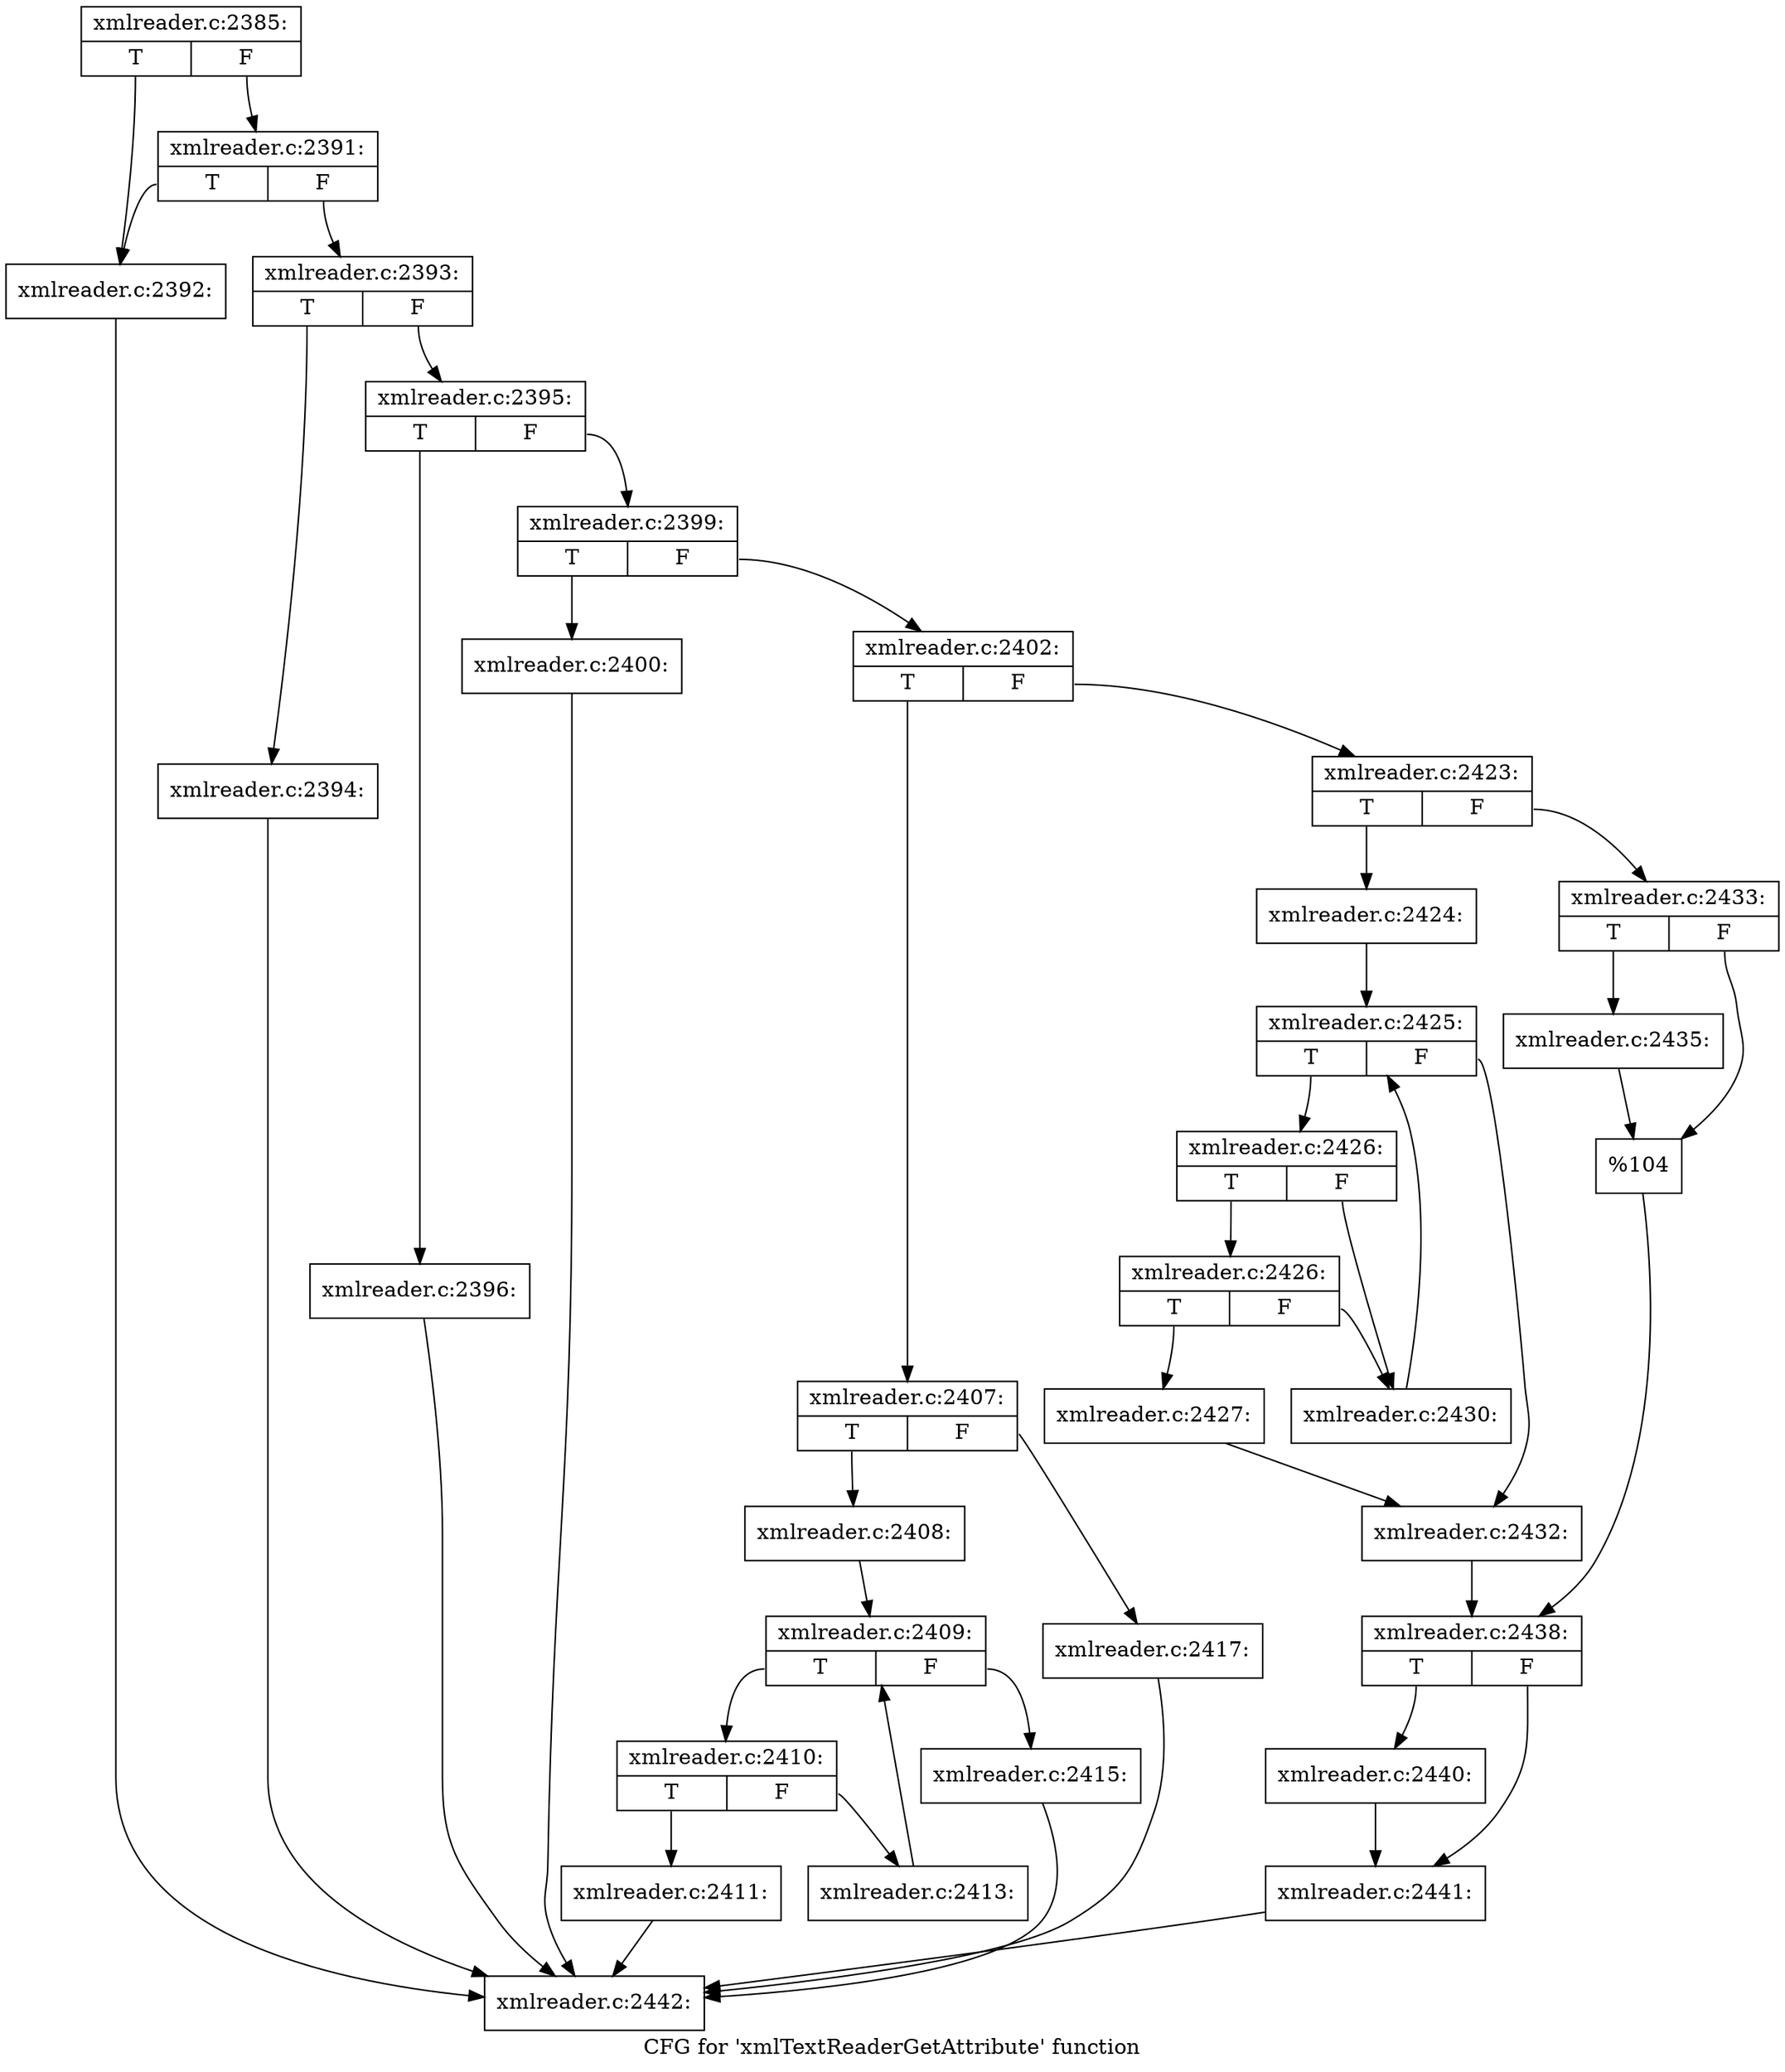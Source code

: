 digraph "CFG for 'xmlTextReaderGetAttribute' function" {
	label="CFG for 'xmlTextReaderGetAttribute' function";

	Node0x4737070 [shape=record,label="{xmlreader.c:2385:|{<s0>T|<s1>F}}"];
	Node0x4737070:s0 -> Node0x46e5ff0;
	Node0x4737070:s1 -> Node0x46e6090;
	Node0x46e6090 [shape=record,label="{xmlreader.c:2391:|{<s0>T|<s1>F}}"];
	Node0x46e6090:s0 -> Node0x46e5ff0;
	Node0x46e6090:s1 -> Node0x46e6040;
	Node0x46e5ff0 [shape=record,label="{xmlreader.c:2392:}"];
	Node0x46e5ff0 -> Node0x4741d60;
	Node0x46e6040 [shape=record,label="{xmlreader.c:2393:|{<s0>T|<s1>F}}"];
	Node0x46e6040:s0 -> Node0x4744610;
	Node0x46e6040:s1 -> Node0x4744660;
	Node0x4744610 [shape=record,label="{xmlreader.c:2394:}"];
	Node0x4744610 -> Node0x4741d60;
	Node0x4744660 [shape=record,label="{xmlreader.c:2395:|{<s0>T|<s1>F}}"];
	Node0x4744660:s0 -> Node0x4744bf0;
	Node0x4744660:s1 -> Node0x4744c40;
	Node0x4744bf0 [shape=record,label="{xmlreader.c:2396:}"];
	Node0x4744bf0 -> Node0x4741d60;
	Node0x4744c40 [shape=record,label="{xmlreader.c:2399:|{<s0>T|<s1>F}}"];
	Node0x4744c40:s0 -> Node0x47451d0;
	Node0x4744c40:s1 -> Node0x4745220;
	Node0x47451d0 [shape=record,label="{xmlreader.c:2400:}"];
	Node0x47451d0 -> Node0x4741d60;
	Node0x4745220 [shape=record,label="{xmlreader.c:2402:|{<s0>T|<s1>F}}"];
	Node0x4745220:s0 -> Node0x4746170;
	Node0x4745220:s1 -> Node0x4746510;
	Node0x4746170 [shape=record,label="{xmlreader.c:2407:|{<s0>T|<s1>F}}"];
	Node0x4746170:s0 -> Node0x4745a50;
	Node0x4746170:s1 -> Node0x4745aa0;
	Node0x4745a50 [shape=record,label="{xmlreader.c:2408:}"];
	Node0x4745a50 -> Node0x46d4b50;
	Node0x46d4b50 [shape=record,label="{xmlreader.c:2409:|{<s0>T|<s1>F}}"];
	Node0x46d4b50:s0 -> Node0x46d4f40;
	Node0x46d4b50:s1 -> Node0x46d4d70;
	Node0x46d4f40 [shape=record,label="{xmlreader.c:2410:|{<s0>T|<s1>F}}"];
	Node0x46d4f40:s0 -> Node0x47477e0;
	Node0x46d4f40:s1 -> Node0x4747830;
	Node0x47477e0 [shape=record,label="{xmlreader.c:2411:}"];
	Node0x47477e0 -> Node0x4741d60;
	Node0x4747830 [shape=record,label="{xmlreader.c:2413:}"];
	Node0x4747830 -> Node0x46d4b50;
	Node0x46d4d70 [shape=record,label="{xmlreader.c:2415:}"];
	Node0x46d4d70 -> Node0x4741d60;
	Node0x4745aa0 [shape=record,label="{xmlreader.c:2417:}"];
	Node0x4745aa0 -> Node0x4741d60;
	Node0x4746510 [shape=record,label="{xmlreader.c:2423:|{<s0>T|<s1>F}}"];
	Node0x4746510:s0 -> Node0x4748df0;
	Node0x4746510:s1 -> Node0x47493a0;
	Node0x4748df0 [shape=record,label="{xmlreader.c:2424:}"];
	Node0x4748df0 -> Node0x47498e0;
	Node0x47498e0 [shape=record,label="{xmlreader.c:2425:|{<s0>T|<s1>F}}"];
	Node0x47498e0:s0 -> Node0x47486d0;
	Node0x47498e0:s1 -> Node0x4749ac0;
	Node0x47486d0 [shape=record,label="{xmlreader.c:2426:|{<s0>T|<s1>F}}"];
	Node0x47486d0:s0 -> Node0x4748d60;
	Node0x47486d0:s1 -> Node0x4748d10;
	Node0x4748d60 [shape=record,label="{xmlreader.c:2426:|{<s0>T|<s1>F}}"];
	Node0x4748d60:s0 -> Node0x4748cc0;
	Node0x4748d60:s1 -> Node0x4748d10;
	Node0x4748cc0 [shape=record,label="{xmlreader.c:2427:}"];
	Node0x4748cc0 -> Node0x4749ac0;
	Node0x4748d10 [shape=record,label="{xmlreader.c:2430:}"];
	Node0x4748d10 -> Node0x47498e0;
	Node0x4749ac0 [shape=record,label="{xmlreader.c:2432:}"];
	Node0x4749ac0 -> Node0x4749350;
	Node0x47493a0 [shape=record,label="{xmlreader.c:2433:|{<s0>T|<s1>F}}"];
	Node0x47493a0:s0 -> Node0x474b8c0;
	Node0x47493a0:s1 -> Node0x474c040;
	Node0x474b8c0 [shape=record,label="{xmlreader.c:2435:}"];
	Node0x474b8c0 -> Node0x474c040;
	Node0x474c040 [shape=record,label="{%104}"];
	Node0x474c040 -> Node0x4749350;
	Node0x4749350 [shape=record,label="{xmlreader.c:2438:|{<s0>T|<s1>F}}"];
	Node0x4749350:s0 -> Node0x474c5b0;
	Node0x4749350:s1 -> Node0x474c820;
	Node0x474c5b0 [shape=record,label="{xmlreader.c:2440:}"];
	Node0x474c5b0 -> Node0x474c820;
	Node0x474c820 [shape=record,label="{xmlreader.c:2441:}"];
	Node0x474c820 -> Node0x4741d60;
	Node0x4741d60 [shape=record,label="{xmlreader.c:2442:}"];
}
